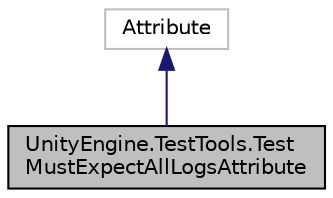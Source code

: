 digraph "UnityEngine.TestTools.TestMustExpectAllLogsAttribute"
{
 // LATEX_PDF_SIZE
  edge [fontname="Helvetica",fontsize="10",labelfontname="Helvetica",labelfontsize="10"];
  node [fontname="Helvetica",fontsize="10",shape=record];
  Node1 [label="UnityEngine.TestTools.Test\lMustExpectAllLogsAttribute",height=0.2,width=0.4,color="black", fillcolor="grey75", style="filled", fontcolor="black",tooltip="The presence of this attribute will cause the test runner to require that every single log is expecte..."];
  Node2 -> Node1 [dir="back",color="midnightblue",fontsize="10",style="solid",fontname="Helvetica"];
  Node2 [label="Attribute",height=0.2,width=0.4,color="grey75", fillcolor="white", style="filled",tooltip=" "];
}
